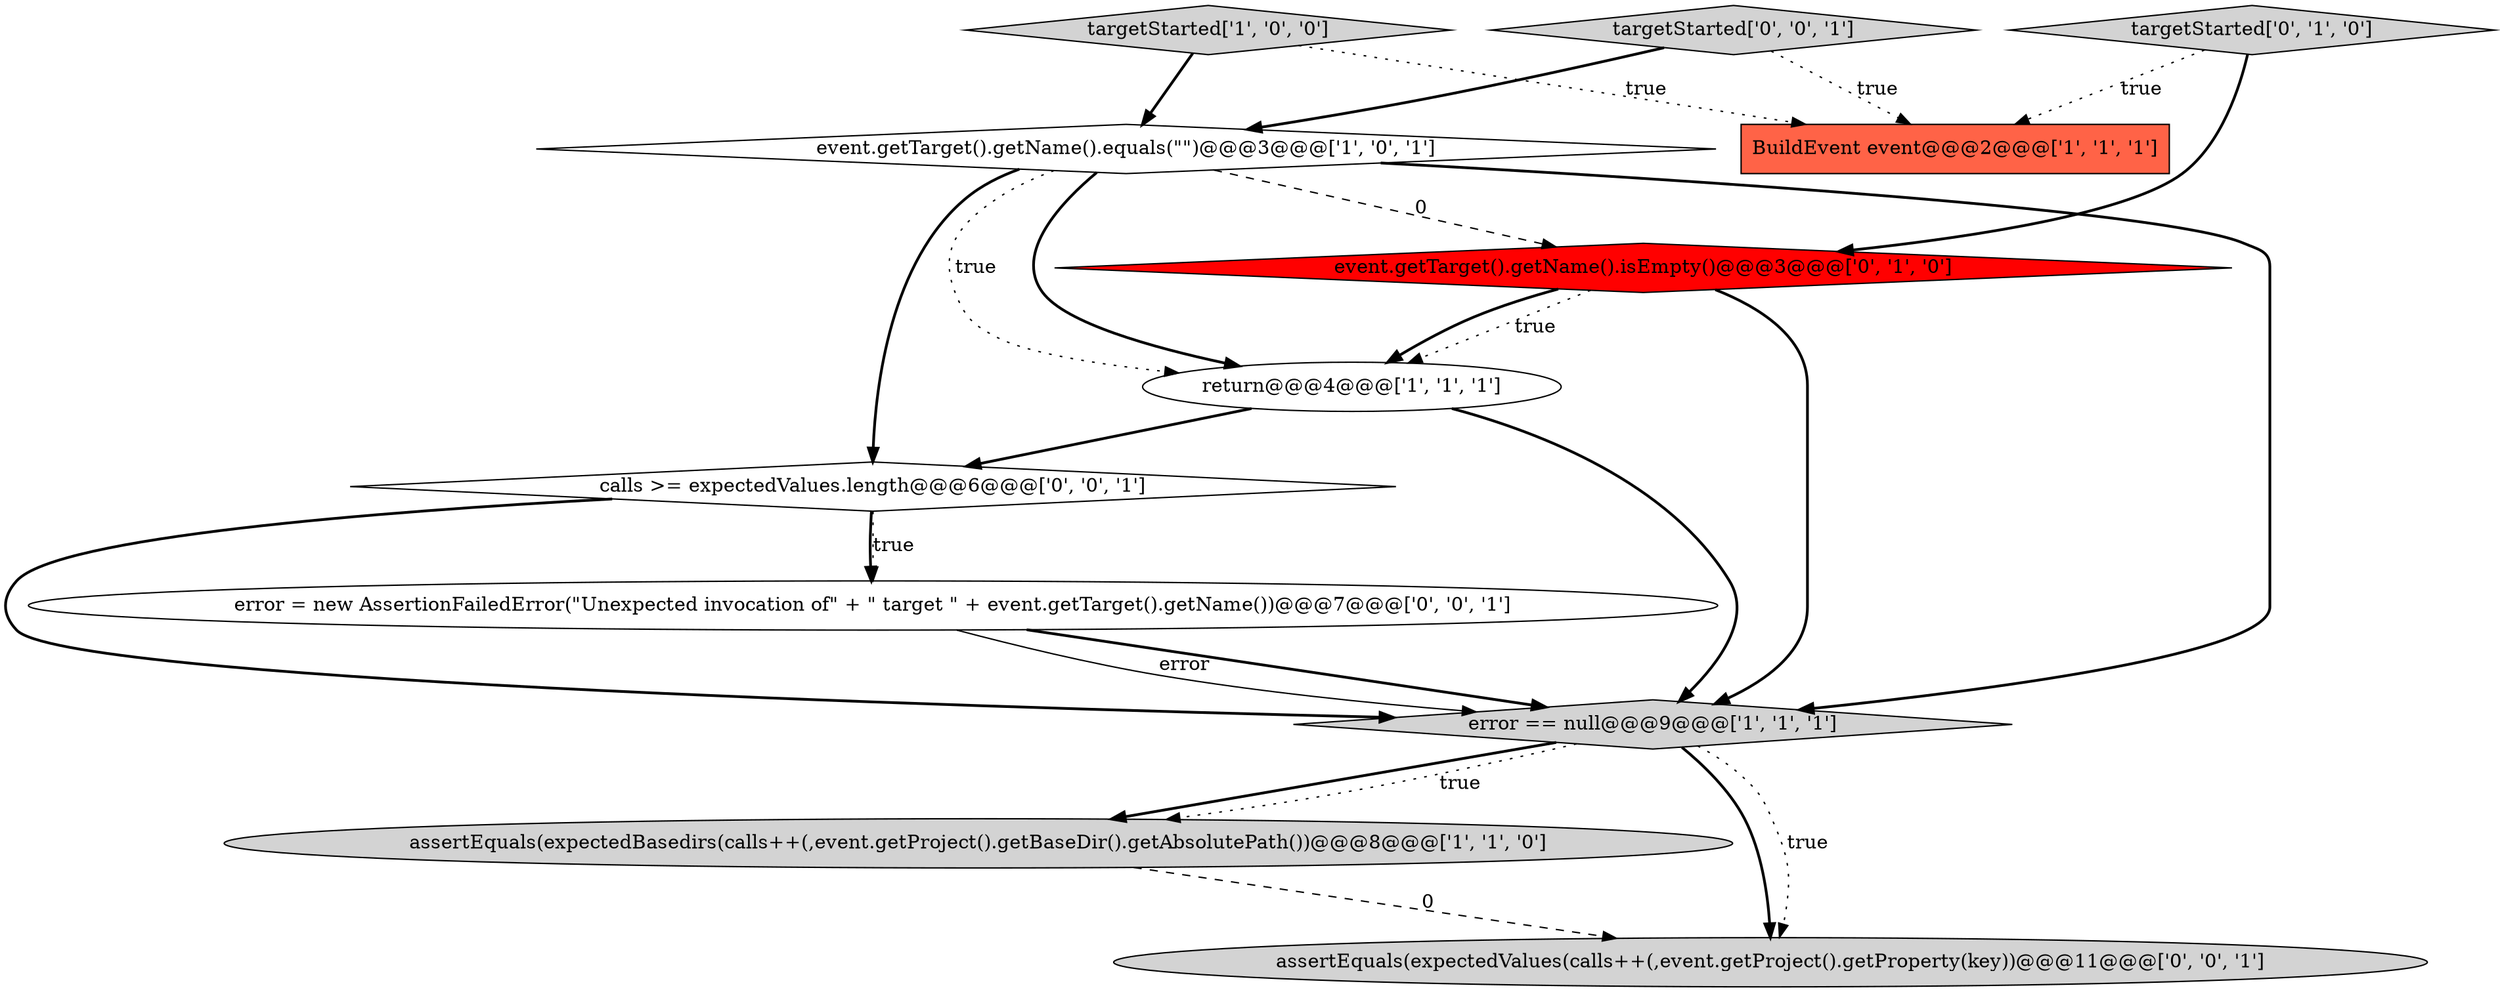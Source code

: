 digraph {
10 [style = filled, label = "calls >= expectedValues.length@@@6@@@['0', '0', '1']", fillcolor = white, shape = diamond image = "AAA0AAABBB3BBB"];
7 [style = filled, label = "event.getTarget().getName().isEmpty()@@@3@@@['0', '1', '0']", fillcolor = red, shape = diamond image = "AAA1AAABBB2BBB"];
9 [style = filled, label = "error = new AssertionFailedError(\"Unexpected invocation of\" + \" target \" + event.getTarget().getName())@@@7@@@['0', '0', '1']", fillcolor = white, shape = ellipse image = "AAA0AAABBB3BBB"];
11 [style = filled, label = "targetStarted['0', '0', '1']", fillcolor = lightgray, shape = diamond image = "AAA0AAABBB3BBB"];
2 [style = filled, label = "event.getTarget().getName().equals(\"\")@@@3@@@['1', '0', '1']", fillcolor = white, shape = diamond image = "AAA0AAABBB1BBB"];
6 [style = filled, label = "targetStarted['0', '1', '0']", fillcolor = lightgray, shape = diamond image = "AAA0AAABBB2BBB"];
4 [style = filled, label = "BuildEvent event@@@2@@@['1', '1', '1']", fillcolor = tomato, shape = box image = "AAA0AAABBB1BBB"];
1 [style = filled, label = "assertEquals(expectedBasedirs(calls++(,event.getProject().getBaseDir().getAbsolutePath())@@@8@@@['1', '1', '0']", fillcolor = lightgray, shape = ellipse image = "AAA0AAABBB1BBB"];
8 [style = filled, label = "assertEquals(expectedValues(calls++(,event.getProject().getProperty(key))@@@11@@@['0', '0', '1']", fillcolor = lightgray, shape = ellipse image = "AAA0AAABBB3BBB"];
3 [style = filled, label = "error == null@@@9@@@['1', '1', '1']", fillcolor = lightgray, shape = diamond image = "AAA0AAABBB1BBB"];
0 [style = filled, label = "targetStarted['1', '0', '0']", fillcolor = lightgray, shape = diamond image = "AAA0AAABBB1BBB"];
5 [style = filled, label = "return@@@4@@@['1', '1', '1']", fillcolor = white, shape = ellipse image = "AAA0AAABBB1BBB"];
5->3 [style = bold, label=""];
5->10 [style = bold, label=""];
3->1 [style = bold, label=""];
2->3 [style = bold, label=""];
0->2 [style = bold, label=""];
0->4 [style = dotted, label="true"];
10->3 [style = bold, label=""];
11->4 [style = dotted, label="true"];
2->7 [style = dashed, label="0"];
10->9 [style = dotted, label="true"];
2->10 [style = bold, label=""];
11->2 [style = bold, label=""];
7->3 [style = bold, label=""];
7->5 [style = dotted, label="true"];
7->5 [style = bold, label=""];
6->4 [style = dotted, label="true"];
3->8 [style = bold, label=""];
9->3 [style = bold, label=""];
1->8 [style = dashed, label="0"];
10->9 [style = bold, label=""];
2->5 [style = dotted, label="true"];
6->7 [style = bold, label=""];
3->8 [style = dotted, label="true"];
9->3 [style = solid, label="error"];
3->1 [style = dotted, label="true"];
2->5 [style = bold, label=""];
}
